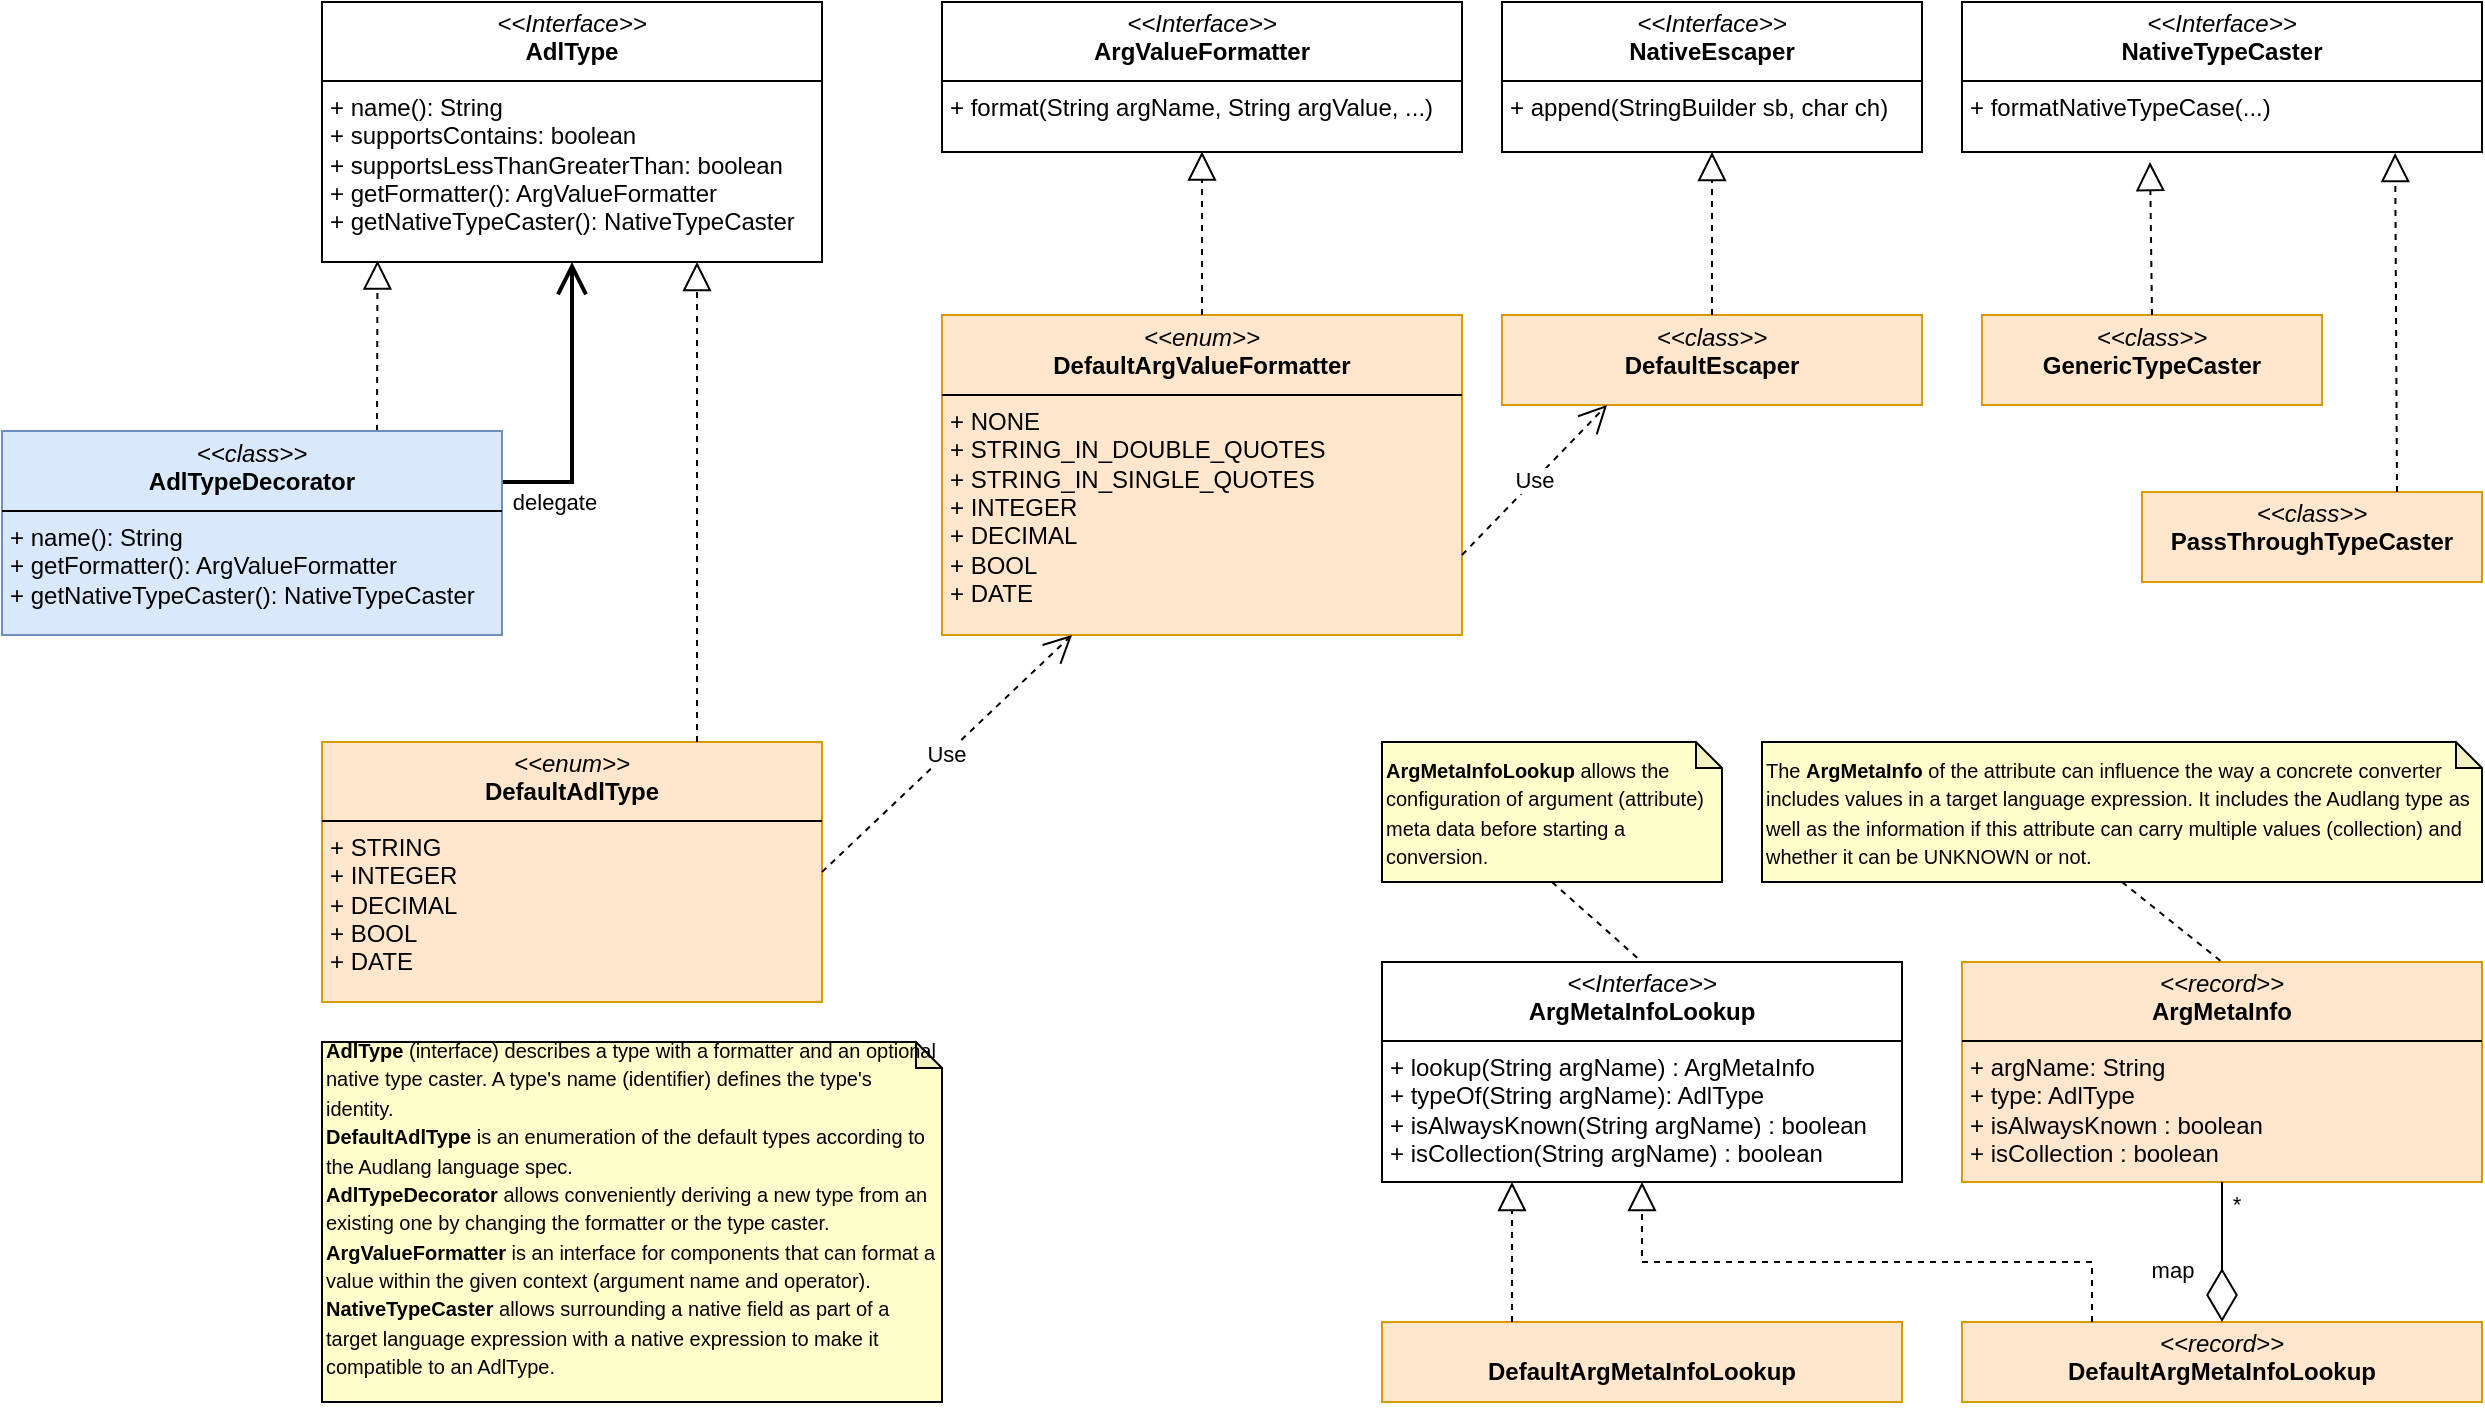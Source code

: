 <mxfile version="24.7.17">
  <diagram name="type classes" id="5SNyKywJNXz974DP8J9P">
    <mxGraphModel dx="1548" dy="1088" grid="1" gridSize="10" guides="1" tooltips="1" connect="1" arrows="1" fold="1" page="1" pageScale="1" pageWidth="1654" pageHeight="1169" math="0" shadow="0">
      <root>
        <mxCell id="0" />
        <mxCell id="1" parent="0" />
        <mxCell id="mJGWW1hZhtJlUeTBFwOq-2" value="&lt;p style=&quot;margin:0px;margin-top:4px;text-align:center;&quot;&gt;&lt;i&gt;&amp;lt;&amp;lt;Interface&amp;gt;&amp;gt;&lt;/i&gt;&lt;br&gt;&lt;b&gt;AdlType&lt;/b&gt;&lt;/p&gt;&lt;hr size=&quot;1&quot; style=&quot;border-style:solid;&quot;&gt;&lt;p style=&quot;margin:0px;margin-left:4px;&quot;&gt;&lt;/p&gt;&lt;p style=&quot;margin:0px;margin-left:4px;&quot;&gt;+ name(): String&lt;br&gt;+ supportsContains: boolean&lt;/p&gt;&lt;p style=&quot;margin:0px;margin-left:4px;&quot;&gt;+ supportsLessThanGreaterThan: boolean&lt;/p&gt;&lt;p style=&quot;margin:0px;margin-left:4px;&quot;&gt;+ getFormatter(): ArgValueFormatter&lt;/p&gt;&lt;p style=&quot;margin:0px;margin-left:4px;&quot;&gt;+ getNativeTypeCaster(): NativeTypeCaster&lt;/p&gt;" style="verticalAlign=top;align=left;overflow=fill;html=1;whiteSpace=wrap;" vertex="1" parent="1">
          <mxGeometry x="380" y="320" width="250" height="130" as="geometry" />
        </mxCell>
        <mxCell id="mJGWW1hZhtJlUeTBFwOq-3" value="&lt;p style=&quot;margin:0px;margin-top:4px;text-align:center;&quot;&gt;&lt;i&gt;&amp;lt;&amp;lt;Interface&amp;gt;&amp;gt;&lt;/i&gt;&lt;br&gt;&lt;b&gt;ArgValueFormatter&lt;/b&gt;&lt;/p&gt;&lt;hr size=&quot;1&quot; style=&quot;border-style:solid;&quot;&gt;&lt;p style=&quot;margin:0px;margin-left:4px;&quot;&gt;&lt;/p&gt;&lt;p style=&quot;margin:0px;margin-left:4px;&quot;&gt;+ format(String argName, String argValue, ...)&lt;br&gt;&lt;/p&gt;" style="verticalAlign=top;align=left;overflow=fill;html=1;whiteSpace=wrap;" vertex="1" parent="1">
          <mxGeometry x="690" y="320" width="260" height="75" as="geometry" />
        </mxCell>
        <mxCell id="mJGWW1hZhtJlUeTBFwOq-4" value="&lt;p style=&quot;margin:0px;margin-top:4px;text-align:center;&quot;&gt;&lt;i&gt;&amp;lt;&amp;lt;Interface&amp;gt;&amp;gt;&lt;/i&gt;&lt;br&gt;&lt;b&gt;NativeTypeCaster&lt;/b&gt;&lt;/p&gt;&lt;hr size=&quot;1&quot; style=&quot;border-style:solid;&quot;&gt;&lt;p style=&quot;margin:0px;margin-left:4px;&quot;&gt;&lt;/p&gt;&lt;p style=&quot;margin:0px;margin-left:4px;&quot;&gt;+ formatNativeTypeCase(...)&lt;br&gt;&lt;/p&gt;" style="verticalAlign=top;align=left;overflow=fill;html=1;whiteSpace=wrap;" vertex="1" parent="1">
          <mxGeometry x="1200" y="320" width="260" height="75" as="geometry" />
        </mxCell>
        <mxCell id="mJGWW1hZhtJlUeTBFwOq-6" value="&lt;p style=&quot;margin:0px;margin-top:4px;text-align:center;&quot;&gt;&lt;i&gt;&amp;lt;&amp;lt;enum&amp;gt;&amp;gt;&lt;/i&gt;&lt;br&gt;&lt;b&gt;DefaultArgValueFormatter&lt;/b&gt;&lt;/p&gt;&lt;hr size=&quot;1&quot; style=&quot;border-style:solid;&quot;&gt;&lt;p style=&quot;margin:0px;margin-left:4px;&quot;&gt;+ NONE&lt;br&gt;+ STRING_IN_DOUBLE_QUOTES&lt;/p&gt;&lt;p style=&quot;margin: 0px 0px 0px 4px;&quot;&gt;+ STRING_IN_SINGLE_QUOTES&lt;/p&gt;&lt;p style=&quot;margin:0px;margin-left:4px;&quot;&gt;+ INTEGER&lt;/p&gt;&lt;p style=&quot;margin:0px;margin-left:4px;&quot;&gt;+ DECIMAL&lt;/p&gt;&lt;p style=&quot;margin:0px;margin-left:4px;&quot;&gt;+ BOOL&lt;/p&gt;&lt;p style=&quot;margin:0px;margin-left:4px;&quot;&gt;+ DATE&lt;/p&gt;&lt;p style=&quot;margin:0px;margin-left:4px;&quot;&gt;&lt;br&gt;&lt;/p&gt;" style="verticalAlign=top;align=left;overflow=fill;html=1;whiteSpace=wrap;fillColor=#ffe6cc;strokeColor=#d79b00;" vertex="1" parent="1">
          <mxGeometry x="690" y="476.5" width="260" height="160" as="geometry" />
        </mxCell>
        <mxCell id="mJGWW1hZhtJlUeTBFwOq-7" value="" style="endArrow=block;dashed=1;endFill=0;endSize=12;html=1;rounded=0;entryX=0.5;entryY=0.997;entryDx=0;entryDy=0;entryPerimeter=0;exitX=0.5;exitY=0;exitDx=0;exitDy=0;" edge="1" parent="1" source="mJGWW1hZhtJlUeTBFwOq-6" target="mJGWW1hZhtJlUeTBFwOq-3">
          <mxGeometry width="160" relative="1" as="geometry">
            <mxPoint x="570" y="470" as="sourcePoint" />
            <mxPoint x="730" y="470" as="targetPoint" />
          </mxGeometry>
        </mxCell>
        <mxCell id="mJGWW1hZhtJlUeTBFwOq-11" value="&lt;p style=&quot;margin:0px;margin-top:4px;text-align:center;&quot;&gt;&lt;i&gt;&amp;lt;&amp;lt;Interface&amp;gt;&amp;gt;&lt;/i&gt;&lt;br&gt;&lt;b&gt;NativeEscaper&lt;/b&gt;&lt;/p&gt;&lt;hr size=&quot;1&quot; style=&quot;border-style:solid;&quot;&gt;&lt;p style=&quot;margin:0px;margin-left:4px;&quot;&gt;&lt;/p&gt;&lt;p style=&quot;margin:0px;margin-left:4px;&quot;&gt;+ append(StringBuilder sb, char ch)&lt;br&gt;&lt;/p&gt;" style="verticalAlign=top;align=left;overflow=fill;html=1;whiteSpace=wrap;" vertex="1" parent="1">
          <mxGeometry x="970" y="320" width="210" height="75" as="geometry" />
        </mxCell>
        <mxCell id="mJGWW1hZhtJlUeTBFwOq-12" value="&lt;p style=&quot;margin:0px;margin-top:4px;text-align:center;&quot;&gt;&lt;i&gt;&amp;lt;&amp;lt;class&amp;gt;&amp;gt;&lt;/i&gt;&lt;br&gt;&lt;b&gt;DefaultEscaper&lt;/b&gt;&lt;/p&gt;&lt;p style=&quot;margin:0px;margin-left:4px;&quot;&gt;&lt;br&gt;&lt;/p&gt;" style="verticalAlign=top;align=left;overflow=fill;html=1;whiteSpace=wrap;fillColor=#ffe6cc;strokeColor=#d79b00;" vertex="1" parent="1">
          <mxGeometry x="970" y="476.5" width="210" height="45" as="geometry" />
        </mxCell>
        <mxCell id="mJGWW1hZhtJlUeTBFwOq-13" value="" style="endArrow=block;dashed=1;endFill=0;endSize=12;html=1;rounded=0;entryX=0.5;entryY=1;entryDx=0;entryDy=0;exitX=0.5;exitY=0;exitDx=0;exitDy=0;" edge="1" parent="1" source="mJGWW1hZhtJlUeTBFwOq-12" target="mJGWW1hZhtJlUeTBFwOq-11">
          <mxGeometry width="160" relative="1" as="geometry">
            <mxPoint x="830" y="495" as="sourcePoint" />
            <mxPoint x="830" y="405" as="targetPoint" />
          </mxGeometry>
        </mxCell>
        <mxCell id="mJGWW1hZhtJlUeTBFwOq-14" value="Use" style="endArrow=open;endSize=12;dashed=1;html=1;rounded=0;entryX=0.25;entryY=1;entryDx=0;entryDy=0;exitX=1;exitY=0.75;exitDx=0;exitDy=0;" edge="1" parent="1" source="mJGWW1hZhtJlUeTBFwOq-6" target="mJGWW1hZhtJlUeTBFwOq-12">
          <mxGeometry width="160" relative="1" as="geometry">
            <mxPoint x="950" y="620" as="sourcePoint" />
            <mxPoint x="1110" y="620" as="targetPoint" />
          </mxGeometry>
        </mxCell>
        <mxCell id="mJGWW1hZhtJlUeTBFwOq-18" value="" style="endArrow=block;dashed=1;endFill=0;endSize=12;html=1;rounded=0;entryX=0.111;entryY=0.994;entryDx=0;entryDy=0;entryPerimeter=0;exitX=0.75;exitY=0;exitDx=0;exitDy=0;" edge="1" parent="1" source="mJGWW1hZhtJlUeTBFwOq-25" target="mJGWW1hZhtJlUeTBFwOq-2">
          <mxGeometry width="160" relative="1" as="geometry">
            <mxPoint x="418" y="510" as="sourcePoint" />
            <mxPoint x="460" y="530" as="targetPoint" />
          </mxGeometry>
        </mxCell>
        <mxCell id="mJGWW1hZhtJlUeTBFwOq-19" value="" style="endArrow=open;endFill=1;endSize=12;html=1;rounded=0;entryX=0.5;entryY=1;entryDx=0;entryDy=0;exitX=1;exitY=0.25;exitDx=0;exitDy=0;strokeWidth=2;" edge="1" parent="1" source="mJGWW1hZhtJlUeTBFwOq-25" target="mJGWW1hZhtJlUeTBFwOq-2">
          <mxGeometry width="160" relative="1" as="geometry">
            <mxPoint x="440" y="620" as="sourcePoint" />
            <mxPoint x="600" y="620" as="targetPoint" />
            <Array as="points">
              <mxPoint x="505" y="560" />
            </Array>
          </mxGeometry>
        </mxCell>
        <mxCell id="mJGWW1hZhtJlUeTBFwOq-20" value="delegate" style="edgeLabel;html=1;align=center;verticalAlign=middle;resizable=0;points=[];" vertex="1" connectable="0" parent="mJGWW1hZhtJlUeTBFwOq-19">
          <mxGeometry x="-0.533" y="1" relative="1" as="geometry">
            <mxPoint x="-8" y="11" as="offset" />
          </mxGeometry>
        </mxCell>
        <mxCell id="mJGWW1hZhtJlUeTBFwOq-21" value="&lt;p style=&quot;margin:0px;margin-top:4px;text-align:center;&quot;&gt;&lt;i&gt;&amp;lt;&amp;lt;class&amp;gt;&amp;gt;&lt;/i&gt;&lt;br&gt;&lt;b&gt;PassThroughTypeCaster&lt;/b&gt;&lt;/p&gt;&lt;p style=&quot;margin:0px;margin-left:4px;&quot;&gt;&lt;br&gt;&lt;/p&gt;" style="verticalAlign=top;align=left;overflow=fill;html=1;whiteSpace=wrap;fillColor=#ffe6cc;strokeColor=#d79b00;" vertex="1" parent="1">
          <mxGeometry x="1290" y="565" width="170" height="45" as="geometry" />
        </mxCell>
        <mxCell id="mJGWW1hZhtJlUeTBFwOq-22" value="&lt;p style=&quot;margin:0px;margin-top:4px;text-align:center;&quot;&gt;&lt;i&gt;&amp;lt;&amp;lt;class&amp;gt;&amp;gt;&lt;/i&gt;&lt;br&gt;&lt;b&gt;GenericTypeCaster&lt;/b&gt;&lt;/p&gt;&lt;p style=&quot;margin:0px;margin-left:4px;&quot;&gt;&lt;br&gt;&lt;/p&gt;" style="verticalAlign=top;align=left;overflow=fill;html=1;whiteSpace=wrap;fillColor=#ffe6cc;strokeColor=#d79b00;" vertex="1" parent="1">
          <mxGeometry x="1210" y="476.5" width="170" height="45" as="geometry" />
        </mxCell>
        <mxCell id="mJGWW1hZhtJlUeTBFwOq-23" value="" style="endArrow=block;dashed=1;endFill=0;endSize=12;html=1;rounded=0;exitX=0.5;exitY=0;exitDx=0;exitDy=0;" edge="1" parent="1" source="mJGWW1hZhtJlUeTBFwOq-22">
          <mxGeometry width="160" relative="1" as="geometry">
            <mxPoint x="1085" y="495" as="sourcePoint" />
            <mxPoint x="1294" y="400" as="targetPoint" />
          </mxGeometry>
        </mxCell>
        <mxCell id="mJGWW1hZhtJlUeTBFwOq-24" value="" style="endArrow=block;dashed=1;endFill=0;endSize=12;html=1;rounded=0;exitX=0.75;exitY=0;exitDx=0;exitDy=0;entryX=0.833;entryY=1.007;entryDx=0;entryDy=0;entryPerimeter=0;" edge="1" parent="1" source="mJGWW1hZhtJlUeTBFwOq-21" target="mJGWW1hZhtJlUeTBFwOq-4">
          <mxGeometry width="160" relative="1" as="geometry">
            <mxPoint x="1411" y="552" as="sourcePoint" />
            <mxPoint x="1410" y="463" as="targetPoint" />
          </mxGeometry>
        </mxCell>
        <mxCell id="mJGWW1hZhtJlUeTBFwOq-25" value="&lt;p style=&quot;margin:0px;margin-top:4px;text-align:center;&quot;&gt;&lt;i&gt;&amp;lt;&amp;lt;class&amp;gt;&amp;gt;&lt;/i&gt;&lt;br&gt;&lt;b&gt;AdlTypeDecorator&lt;/b&gt;&lt;/p&gt;&lt;hr size=&quot;1&quot; style=&quot;border-style:solid;&quot;&gt;&lt;p style=&quot;margin:0px;margin-left:4px;&quot;&gt;&lt;/p&gt;&lt;p style=&quot;margin:0px;margin-left:4px;&quot;&gt;+ name(): String&lt;br&gt;&lt;span style=&quot;background-color: initial;&quot;&gt;+ getFormatter(): ArgValueFormatter&lt;/span&gt;&lt;br&gt;&lt;/p&gt;&lt;p style=&quot;margin:0px;margin-left:4px;&quot;&gt;+ getNativeTypeCaster(): NativeTypeCaster&lt;/p&gt;" style="verticalAlign=top;align=left;overflow=fill;html=1;whiteSpace=wrap;fillColor=#dae8fc;strokeColor=#6c8ebf;" vertex="1" parent="1">
          <mxGeometry x="220" y="534.5" width="250" height="102" as="geometry" />
        </mxCell>
        <mxCell id="mJGWW1hZhtJlUeTBFwOq-26" value="&lt;p style=&quot;margin:0px;margin-top:4px;text-align:center;&quot;&gt;&lt;i&gt;&amp;lt;&amp;lt;enum&amp;gt;&amp;gt;&lt;/i&gt;&lt;br&gt;&lt;b&gt;DefaultAdlType&lt;/b&gt;&lt;/p&gt;&lt;hr size=&quot;1&quot; style=&quot;border-style:solid;&quot;&gt;&lt;p style=&quot;margin:0px;margin-left:4px;&quot;&gt;+ STRING&lt;/p&gt;&lt;p style=&quot;margin: 0px 0px 0px 4px;&quot;&gt;&lt;span style=&quot;background-color: initial;&quot;&gt;+ INTEGER&lt;/span&gt;&lt;br&gt;&lt;/p&gt;&lt;p style=&quot;margin:0px;margin-left:4px;&quot;&gt;+ DECIMAL&lt;/p&gt;&lt;p style=&quot;margin:0px;margin-left:4px;&quot;&gt;+ BOOL&lt;/p&gt;&lt;p style=&quot;margin:0px;margin-left:4px;&quot;&gt;+ DATE&lt;/p&gt;&lt;p style=&quot;margin:0px;margin-left:4px;&quot;&gt;&lt;br&gt;&lt;/p&gt;" style="verticalAlign=top;align=left;overflow=fill;html=1;whiteSpace=wrap;fillColor=#ffe6cc;strokeColor=#d79b00;" vertex="1" parent="1">
          <mxGeometry x="380" y="690" width="250" height="130" as="geometry" />
        </mxCell>
        <mxCell id="mJGWW1hZhtJlUeTBFwOq-27" value="" style="endArrow=block;dashed=1;endFill=0;endSize=12;html=1;rounded=0;entryX=0.75;entryY=1;entryDx=0;entryDy=0;exitX=0.75;exitY=0;exitDx=0;exitDy=0;" edge="1" parent="1" source="mJGWW1hZhtJlUeTBFwOq-26" target="mJGWW1hZhtJlUeTBFwOq-2">
          <mxGeometry width="160" relative="1" as="geometry">
            <mxPoint x="417" y="545" as="sourcePoint" />
            <mxPoint x="418" y="459" as="targetPoint" />
          </mxGeometry>
        </mxCell>
        <mxCell id="mJGWW1hZhtJlUeTBFwOq-28" value="Use" style="endArrow=open;endSize=12;dashed=1;html=1;rounded=0;entryX=0.25;entryY=1;entryDx=0;entryDy=0;exitX=1;exitY=0.5;exitDx=0;exitDy=0;" edge="1" parent="1" source="mJGWW1hZhtJlUeTBFwOq-26" target="mJGWW1hZhtJlUeTBFwOq-6">
          <mxGeometry width="160" relative="1" as="geometry">
            <mxPoint x="670" y="765" as="sourcePoint" />
            <mxPoint x="743" y="690" as="targetPoint" />
          </mxGeometry>
        </mxCell>
        <mxCell id="mJGWW1hZhtJlUeTBFwOq-29" value="&lt;span style=&quot;font-size: 10px;&quot;&gt;&lt;b&gt;AdlType&lt;/b&gt; (interface) describes a type with a formatter and an optional native type caster. A type&#39;s name (identifier) defines the type&#39;s identity.&lt;br&gt;&lt;/span&gt;&lt;div&gt;&lt;b style=&quot;background-color: initial; font-size: 10px;&quot;&gt;DefaultAdlType&lt;/b&gt;&lt;span style=&quot;background-color: initial; font-size: 10px;&quot;&gt;&amp;nbsp;is an enumeration of the default types according to the Audlang language spec.&lt;/span&gt;&lt;/div&gt;&lt;div&gt;&lt;span style=&quot;font-size: 10px;&quot;&gt;&lt;b&gt;AdlTypeDecorator&lt;/b&gt; allows conveniently deriving a new type from an existing one by changing the formatter or the type caster.&amp;nbsp;&lt;/span&gt;&lt;/div&gt;&lt;div&gt;&lt;span style=&quot;font-size: 10px;&quot;&gt;&lt;b&gt;ArgValueFormatter&lt;/b&gt; is an interface for components that can format a value within the given context (argument name and operator).&lt;/span&gt;&lt;/div&gt;&lt;div&gt;&lt;span style=&quot;font-size: 10px;&quot;&gt;&lt;b&gt;NativeTypeCaster&lt;/b&gt; allows surrounding a native field as part of a target language expression with a native expression to make it compatible to an AdlT&lt;/span&gt;&lt;span style=&quot;background-color: initial; font-size: 10px;&quot;&gt;ype.&lt;/span&gt;&lt;/div&gt;&lt;div&gt;&lt;div&gt;&lt;br&gt;&lt;/div&gt;&lt;/div&gt;" style="shape=note;whiteSpace=wrap;html=1;backgroundOutline=1;darkOpacity=0.05;size=13;labelBackgroundColor=none;fillColor=#FFFFCC;gradientColor=none;align=left;" vertex="1" parent="1">
          <mxGeometry x="380" y="840" width="310" height="180" as="geometry" />
        </mxCell>
        <mxCell id="srzelECqFb1mtDfPtUEX-1" value="&lt;p style=&quot;margin:0px;margin-top:4px;text-align:center;&quot;&gt;&lt;i&gt;&amp;lt;&amp;lt;record&amp;gt;&amp;gt;&lt;/i&gt;&lt;br&gt;&lt;b&gt;ArgMetaInfo&lt;/b&gt;&lt;/p&gt;&lt;hr size=&quot;1&quot; style=&quot;border-style:solid;&quot;&gt;&lt;p style=&quot;margin:0px;margin-left:4px;&quot;&gt;+ argName: String&lt;br&gt;+ type: AdlType&lt;/p&gt;&lt;p style=&quot;margin:0px;margin-left:4px;&quot;&gt;+ isAlwaysKnown : boolean&lt;/p&gt;&lt;p style=&quot;margin:0px;margin-left:4px;&quot;&gt;+ isCollection : boolean&lt;/p&gt;" style="verticalAlign=top;align=left;overflow=fill;html=1;whiteSpace=wrap;fillColor=#ffe6cc;strokeColor=#d79b00;" vertex="1" parent="1">
          <mxGeometry x="1200" y="800" width="260" height="110" as="geometry" />
        </mxCell>
        <mxCell id="srzelECqFb1mtDfPtUEX-2" value="&lt;p style=&quot;margin:0px;margin-top:4px;text-align:center;&quot;&gt;&lt;i&gt;&amp;lt;&amp;lt;record&amp;gt;&amp;gt;&lt;/i&gt;&lt;br&gt;&lt;b&gt;DefaultArgMetaInfoLookup&lt;/b&gt;&lt;/p&gt;&lt;p style=&quot;margin:0px;margin-left:4px;&quot;&gt;&lt;br&gt;&lt;/p&gt;" style="verticalAlign=top;align=left;overflow=fill;html=1;whiteSpace=wrap;fillColor=#ffe6cc;strokeColor=#d79b00;" vertex="1" parent="1">
          <mxGeometry x="1200" y="980" width="260" height="40" as="geometry" />
        </mxCell>
        <mxCell id="srzelECqFb1mtDfPtUEX-3" value="" style="endArrow=diamondThin;endFill=0;endSize=24;html=1;rounded=0;exitX=0.5;exitY=1;exitDx=0;exitDy=0;entryX=0.5;entryY=0;entryDx=0;entryDy=0;" edge="1" parent="1" source="srzelECqFb1mtDfPtUEX-1" target="srzelECqFb1mtDfPtUEX-2">
          <mxGeometry width="160" relative="1" as="geometry">
            <mxPoint x="1455" y="1000" as="sourcePoint" />
            <mxPoint x="1615" y="1000" as="targetPoint" />
          </mxGeometry>
        </mxCell>
        <mxCell id="srzelECqFb1mtDfPtUEX-4" value="map" style="edgeLabel;html=1;align=center;verticalAlign=middle;resizable=0;points=[];" vertex="1" connectable="0" parent="srzelECqFb1mtDfPtUEX-3">
          <mxGeometry x="-0.251" relative="1" as="geometry">
            <mxPoint x="-25" y="18" as="offset" />
          </mxGeometry>
        </mxCell>
        <mxCell id="srzelECqFb1mtDfPtUEX-5" value="*" style="edgeLabel;html=1;align=center;verticalAlign=middle;resizable=0;points=[];" vertex="1" connectable="0" parent="srzelECqFb1mtDfPtUEX-3">
          <mxGeometry x="-0.822" relative="1" as="geometry">
            <mxPoint x="7" y="5" as="offset" />
          </mxGeometry>
        </mxCell>
        <mxCell id="srzelECqFb1mtDfPtUEX-6" value="&lt;span style=&quot;font-size: 10px;&quot;&gt;&lt;b&gt;ArgMetaInfoLookup &lt;/b&gt;allows the configuration of argument (attribute) meta data before starting a conversion.&lt;/span&gt;" style="shape=note;whiteSpace=wrap;html=1;backgroundOutline=1;darkOpacity=0.05;size=13;labelBackgroundColor=none;fillColor=#FFFFCC;gradientColor=none;align=left;" vertex="1" parent="1">
          <mxGeometry x="910" y="690" width="170" height="70" as="geometry" />
        </mxCell>
        <mxCell id="srzelECqFb1mtDfPtUEX-7" style="rounded=0;orthogonalLoop=1;jettySize=auto;html=1;entryX=0.5;entryY=0;entryDx=0;entryDy=0;endArrow=none;endFill=0;dashed=1;exitX=0.5;exitY=1;exitDx=0;exitDy=0;exitPerimeter=0;" edge="1" parent="1" source="srzelECqFb1mtDfPtUEX-6" target="i3dzKzTynstPZUo0O_lK-1">
          <mxGeometry relative="1" as="geometry">
            <mxPoint x="1040" y="960" as="sourcePoint" />
          </mxGeometry>
        </mxCell>
        <mxCell id="i3dzKzTynstPZUo0O_lK-1" value="&lt;p style=&quot;margin:0px;margin-top:4px;text-align:center;&quot;&gt;&lt;i&gt;&amp;lt;&amp;lt;Interface&amp;gt;&amp;gt;&lt;/i&gt;&lt;br&gt;&lt;b&gt;ArgMetaInfoLookup&lt;/b&gt;&lt;/p&gt;&lt;hr size=&quot;1&quot; style=&quot;border-style:solid;&quot;&gt;&lt;p style=&quot;margin:0px;margin-left:4px;&quot;&gt;+ lookup(String argName) : ArgMetaInfo&lt;br&gt;+ typeOf(String argName): AdlType&lt;/p&gt;&lt;p style=&quot;margin:0px;margin-left:4px;&quot;&gt;+ isAlwaysKnown(&lt;span style=&quot;background-color: initial;&quot;&gt;String argName&lt;/span&gt;&lt;span style=&quot;background-color: initial;&quot;&gt;) : boolean&lt;/span&gt;&lt;/p&gt;&lt;p style=&quot;margin:0px;margin-left:4px;&quot;&gt;+ isCollection(&lt;span style=&quot;background-color: initial;&quot;&gt;String argName)&lt;/span&gt;&lt;span style=&quot;background-color: initial;&quot;&gt;&amp;nbsp;: boolean&lt;/span&gt;&lt;/p&gt;" style="verticalAlign=top;align=left;overflow=fill;html=1;whiteSpace=wrap;" vertex="1" parent="1">
          <mxGeometry x="910" y="800" width="260" height="110" as="geometry" />
        </mxCell>
        <mxCell id="i3dzKzTynstPZUo0O_lK-3" value="" style="endArrow=block;dashed=1;endFill=0;endSize=12;html=1;rounded=0;exitX=0.25;exitY=0;exitDx=0;exitDy=0;entryX=0.5;entryY=1;entryDx=0;entryDy=0;" edge="1" parent="1" source="srzelECqFb1mtDfPtUEX-2" target="i3dzKzTynstPZUo0O_lK-1">
          <mxGeometry width="160" relative="1" as="geometry">
            <mxPoint x="930" y="950" as="sourcePoint" />
            <mxPoint x="1090" y="950" as="targetPoint" />
            <Array as="points">
              <mxPoint x="1265" y="950" />
              <mxPoint x="1040" y="950" />
            </Array>
          </mxGeometry>
        </mxCell>
        <mxCell id="i3dzKzTynstPZUo0O_lK-6" value="&lt;span style=&quot;font-size: 10px;&quot;&gt;The &lt;b&gt;ArgMetaInfo&lt;/b&gt; of the attribute can influence the way a concrete converter includes values in a target language expression. It includes the Audlang type as well as the information if this attribute can carry multiple values (collection) and whether it can be UNKNOWN or not.&amp;nbsp;&lt;/span&gt;" style="shape=note;whiteSpace=wrap;html=1;backgroundOutline=1;darkOpacity=0.05;size=13;labelBackgroundColor=none;fillColor=#FFFFCC;gradientColor=none;align=left;" vertex="1" parent="1">
          <mxGeometry x="1100" y="690" width="360" height="70" as="geometry" />
        </mxCell>
        <mxCell id="i3dzKzTynstPZUo0O_lK-7" style="rounded=0;orthogonalLoop=1;jettySize=auto;html=1;entryX=0.5;entryY=0;entryDx=0;entryDy=0;endArrow=none;endFill=0;dashed=1;exitX=0.5;exitY=1;exitDx=0;exitDy=0;exitPerimeter=0;" edge="1" parent="1" source="i3dzKzTynstPZUo0O_lK-6" target="srzelECqFb1mtDfPtUEX-1">
          <mxGeometry relative="1" as="geometry">
            <mxPoint x="1272.5" y="770" as="sourcePoint" />
            <mxPoint x="1317.5" y="810" as="targetPoint" />
          </mxGeometry>
        </mxCell>
        <mxCell id="i3dzKzTynstPZUo0O_lK-8" value="&lt;p style=&quot;margin:0px;margin-top:4px;text-align:center;&quot;&gt;&lt;br&gt;&lt;b&gt;DefaultArgMetaInfoLookup&lt;/b&gt;&lt;/p&gt;&lt;p style=&quot;margin:0px;margin-left:4px;&quot;&gt;&lt;br&gt;&lt;/p&gt;" style="verticalAlign=top;align=left;overflow=fill;html=1;whiteSpace=wrap;fillColor=#ffe6cc;strokeColor=#d79b00;" vertex="1" parent="1">
          <mxGeometry x="910" y="980" width="260" height="40" as="geometry" />
        </mxCell>
        <mxCell id="i3dzKzTynstPZUo0O_lK-9" value="" style="endArrow=block;dashed=1;endFill=0;endSize=12;html=1;rounded=0;exitX=0.25;exitY=0;exitDx=0;exitDy=0;entryX=0.25;entryY=1;entryDx=0;entryDy=0;" edge="1" parent="1" source="i3dzKzTynstPZUo0O_lK-8" target="i3dzKzTynstPZUo0O_lK-1">
          <mxGeometry width="160" relative="1" as="geometry">
            <mxPoint x="880" y="760" as="sourcePoint" />
            <mxPoint x="1040" y="760" as="targetPoint" />
          </mxGeometry>
        </mxCell>
      </root>
    </mxGraphModel>
  </diagram>
</mxfile>
